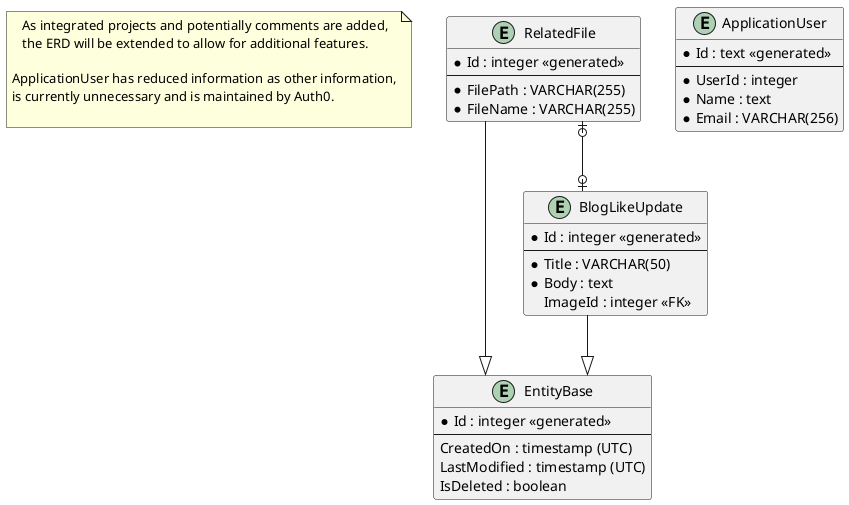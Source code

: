 @startuml Backend__ERD

note as n01 
    As integrated projects and potentially comments are added, 
    the ERD will be extended to allow for additional features.
	
	ApplicationUser has reduced information as other information,
	is currently unnecessary and is maintained by Auth0.
    
end note

/'
    ----- CONFIGURATION -----
'/

' Uses right angles instead of using direct lines for the relationships
skinparam linetype ortho

/'
    ----- ENTITIES -----
'/

' EntityBase is inherited by non-Identity, non-OAuth classes or their ancestors. Timestamp UTC is handled by .NET EF Core
entity "EntityBase" as e00 {
    * Id : integer <<generated>>
    --
    CreatedOn : timestamp (UTC)
    LastModified : timestamp (UTC)
    IsDeleted : boolean
}

' IdentityUser subclass that also links to all OAuth type services which are not shown for simplicity
entity "ApplicationUser" as e01 {
    * Id : text <<generated>>
    --
    * UserId : integer 
    * Name : text
    * Email : VARCHAR(256)
}

' RelatedFile connects the filesystem to the database
entity "RelatedFile" as e02 {
    * Id : integer <<generated>>
    --
    * FilePath : VARCHAR(255)
    * FileName : VARCHAR(255)
}

' BlogLikeUpdate represents the short update posts made by me on the "Updates" page
entity "BlogLikeUpdate" as e03 {
    * Id : integer <<generated>>
    --
    * Title : VARCHAR(50)
    * Body : text 
    ImageId : integer <<FK>>
} 

/'
    ----- RELATIONSHIPS -----
'/

e02 --|> e00
e03 --|> e00 

e02 |o--o| e03




@enduml